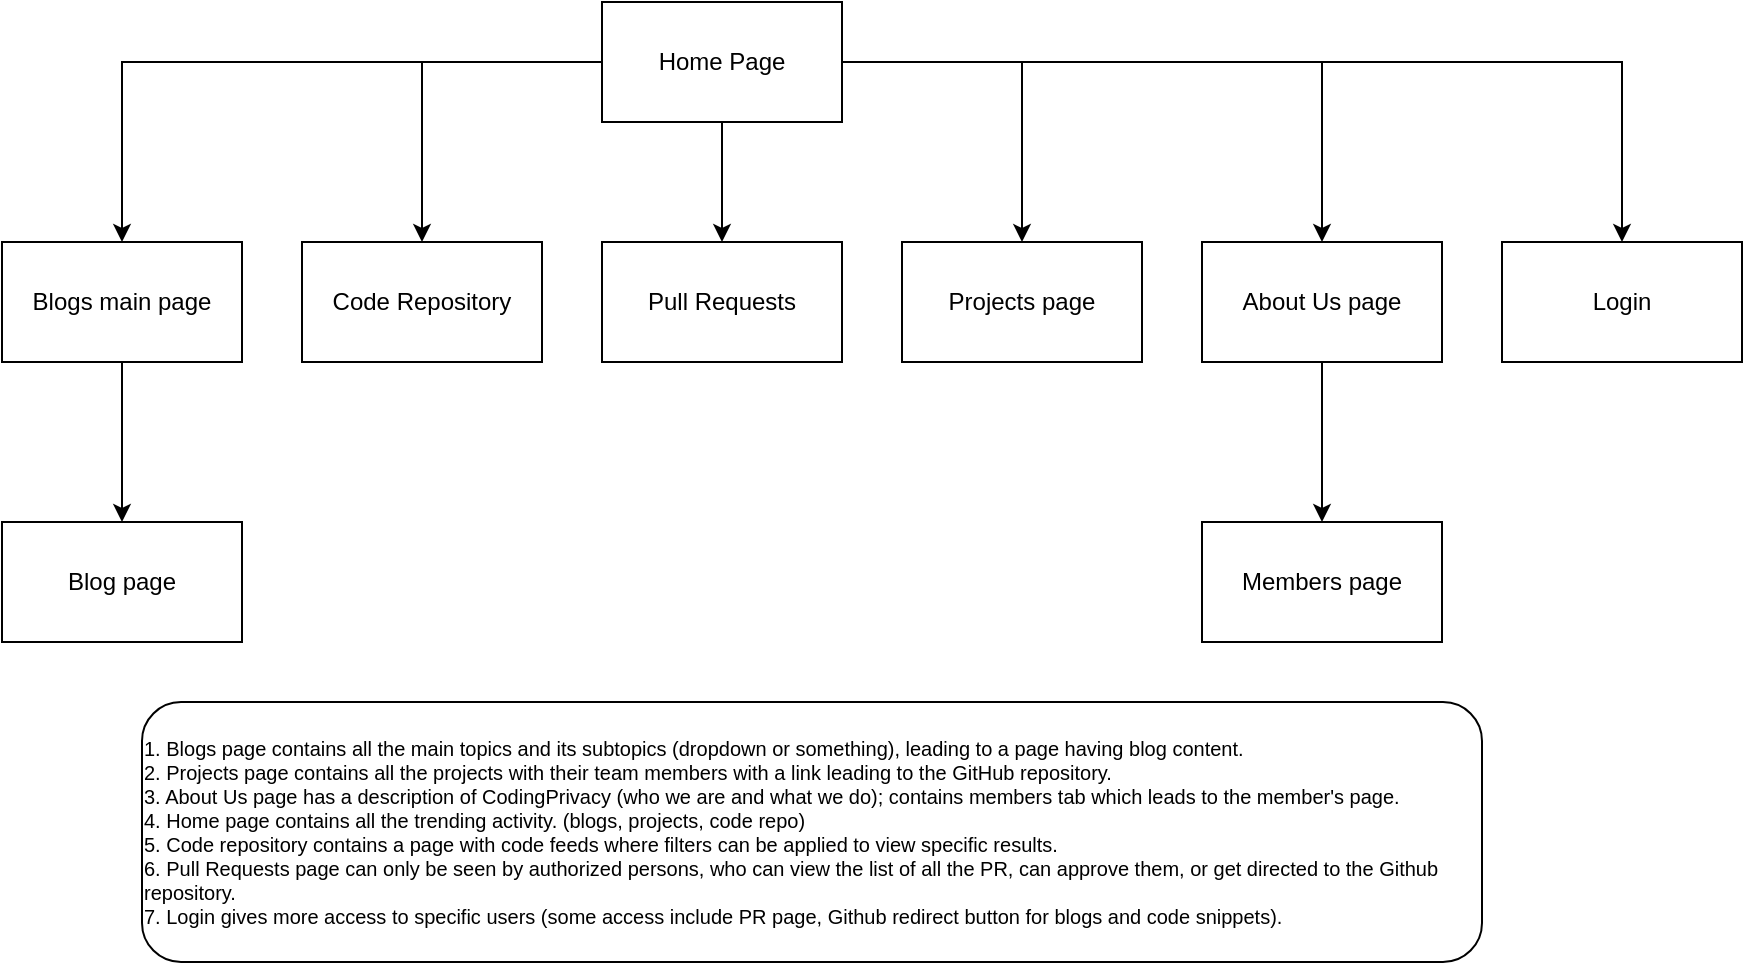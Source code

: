 <mxfile version="13.6.0" type="device"><diagram id="ux1nalhuFoPfDC3Fedyx" name="Page-1"><mxGraphModel dx="868" dy="492" grid="1" gridSize="10" guides="1" tooltips="1" connect="1" arrows="1" fold="1" page="1" pageScale="1" pageWidth="850" pageHeight="1100" math="0" shadow="0"><root><mxCell id="0"/><mxCell id="1" parent="0"/><mxCell id="UR1Cuo38o8wJSTKHY1Jg-7" style="edgeStyle=orthogonalEdgeStyle;rounded=0;orthogonalLoop=1;jettySize=auto;html=1;" edge="1" parent="1" source="UR1Cuo38o8wJSTKHY1Jg-1" target="UR1Cuo38o8wJSTKHY1Jg-2"><mxGeometry relative="1" as="geometry"/></mxCell><mxCell id="UR1Cuo38o8wJSTKHY1Jg-8" style="edgeStyle=orthogonalEdgeStyle;rounded=0;orthogonalLoop=1;jettySize=auto;html=1;" edge="1" parent="1" source="UR1Cuo38o8wJSTKHY1Jg-1" target="UR1Cuo38o8wJSTKHY1Jg-3"><mxGeometry relative="1" as="geometry"/></mxCell><mxCell id="UR1Cuo38o8wJSTKHY1Jg-9" style="edgeStyle=orthogonalEdgeStyle;rounded=0;orthogonalLoop=1;jettySize=auto;html=1;entryX=0.5;entryY=0;entryDx=0;entryDy=0;" edge="1" parent="1" source="UR1Cuo38o8wJSTKHY1Jg-1" target="UR1Cuo38o8wJSTKHY1Jg-4"><mxGeometry relative="1" as="geometry"/></mxCell><mxCell id="UR1Cuo38o8wJSTKHY1Jg-10" style="edgeStyle=orthogonalEdgeStyle;rounded=0;orthogonalLoop=1;jettySize=auto;html=1;entryX=0.5;entryY=0;entryDx=0;entryDy=0;" edge="1" parent="1" source="UR1Cuo38o8wJSTKHY1Jg-1" target="UR1Cuo38o8wJSTKHY1Jg-6"><mxGeometry relative="1" as="geometry"/></mxCell><mxCell id="UR1Cuo38o8wJSTKHY1Jg-11" style="edgeStyle=orthogonalEdgeStyle;rounded=0;orthogonalLoop=1;jettySize=auto;html=1;" edge="1" parent="1" source="UR1Cuo38o8wJSTKHY1Jg-1" target="UR1Cuo38o8wJSTKHY1Jg-5"><mxGeometry relative="1" as="geometry"/></mxCell><mxCell id="UR1Cuo38o8wJSTKHY1Jg-19" style="edgeStyle=orthogonalEdgeStyle;rounded=0;orthogonalLoop=1;jettySize=auto;html=1;" edge="1" parent="1" source="UR1Cuo38o8wJSTKHY1Jg-1" target="UR1Cuo38o8wJSTKHY1Jg-18"><mxGeometry relative="1" as="geometry"/></mxCell><mxCell id="UR1Cuo38o8wJSTKHY1Jg-1" value="Home Page" style="rounded=0;whiteSpace=wrap;html=1;" vertex="1" parent="1"><mxGeometry x="320" y="80" width="120" height="60" as="geometry"/></mxCell><mxCell id="UR1Cuo38o8wJSTKHY1Jg-17" value="" style="edgeStyle=orthogonalEdgeStyle;rounded=0;orthogonalLoop=1;jettySize=auto;html=1;" edge="1" parent="1" source="UR1Cuo38o8wJSTKHY1Jg-2" target="UR1Cuo38o8wJSTKHY1Jg-16"><mxGeometry relative="1" as="geometry"/></mxCell><mxCell id="UR1Cuo38o8wJSTKHY1Jg-2" value="Blogs main page" style="rounded=0;whiteSpace=wrap;html=1;" vertex="1" parent="1"><mxGeometry x="20" y="200" width="120" height="60" as="geometry"/></mxCell><mxCell id="UR1Cuo38o8wJSTKHY1Jg-3" value="Code Repository" style="rounded=0;whiteSpace=wrap;html=1;" vertex="1" parent="1"><mxGeometry x="170" y="200" width="120" height="60" as="geometry"/></mxCell><mxCell id="UR1Cuo38o8wJSTKHY1Jg-4" value="Pull Requests" style="rounded=0;whiteSpace=wrap;html=1;" vertex="1" parent="1"><mxGeometry x="320" y="200" width="120" height="60" as="geometry"/></mxCell><mxCell id="UR1Cuo38o8wJSTKHY1Jg-5" value="Projects page" style="rounded=0;whiteSpace=wrap;html=1;" vertex="1" parent="1"><mxGeometry x="470" y="200" width="120" height="60" as="geometry"/></mxCell><mxCell id="UR1Cuo38o8wJSTKHY1Jg-13" value="" style="edgeStyle=orthogonalEdgeStyle;rounded=0;orthogonalLoop=1;jettySize=auto;html=1;" edge="1" parent="1" source="UR1Cuo38o8wJSTKHY1Jg-6" target="UR1Cuo38o8wJSTKHY1Jg-12"><mxGeometry relative="1" as="geometry"/></mxCell><mxCell id="UR1Cuo38o8wJSTKHY1Jg-6" value="About Us page" style="rounded=0;whiteSpace=wrap;html=1;" vertex="1" parent="1"><mxGeometry x="620" y="200" width="120" height="60" as="geometry"/></mxCell><mxCell id="UR1Cuo38o8wJSTKHY1Jg-12" value="Members page" style="rounded=0;whiteSpace=wrap;html=1;" vertex="1" parent="1"><mxGeometry x="620" y="340" width="120" height="60" as="geometry"/></mxCell><mxCell id="UR1Cuo38o8wJSTKHY1Jg-14" value="&lt;div style=&quot;text-align: left ; font-size: 10px&quot;&gt;&lt;font style=&quot;font-size: 10px&quot;&gt;1. Blogs page contains all the main topics and its subtopics (dropdown or something), leading to a page having blog content.&amp;nbsp;&lt;/font&gt;&lt;/div&gt;&lt;font style=&quot;font-size: 10px&quot;&gt;&lt;div style=&quot;text-align: left&quot;&gt;&lt;span&gt;2. Projects page contains all the projects with their team members with a link leading to the GitHub repository.&amp;nbsp;&lt;/span&gt;&lt;/div&gt;&lt;div style=&quot;text-align: left&quot;&gt;&lt;span&gt;3. About Us page has a description of CodingPrivacy (who we are and what we do); contains members tab which leads to the member's page.&amp;nbsp;&lt;/span&gt;&lt;/div&gt;&lt;div style=&quot;text-align: left&quot;&gt;&lt;span&gt;4. Home page contains all the trending activity. (blogs, projects, code repo)&lt;/span&gt;&lt;/div&gt;&lt;div style=&quot;text-align: left&quot;&gt;&lt;span&gt;5. Code repository contains a page with code feeds where filters can be applied to view specific results.&lt;/span&gt;&lt;/div&gt;&lt;div style=&quot;text-align: left&quot;&gt;6. Pull Requests page can only be seen by authorized persons, who can view the list of all the PR, can approve them, or get directed to the Github repository.&amp;nbsp;&lt;/div&gt;&lt;div style=&quot;text-align: left&quot;&gt;7. Login gives more access to specific users (some access include PR page, Github redirect button for blogs and code snippets).&lt;/div&gt;&lt;/font&gt;" style="rounded=1;whiteSpace=wrap;html=1;" vertex="1" parent="1"><mxGeometry x="90" y="430" width="670" height="130" as="geometry"/></mxCell><mxCell id="UR1Cuo38o8wJSTKHY1Jg-16" value="Blog page" style="rounded=0;whiteSpace=wrap;html=1;" vertex="1" parent="1"><mxGeometry x="20" y="340" width="120" height="60" as="geometry"/></mxCell><mxCell id="UR1Cuo38o8wJSTKHY1Jg-18" value="Login" style="rounded=0;whiteSpace=wrap;html=1;" vertex="1" parent="1"><mxGeometry x="770" y="200" width="120" height="60" as="geometry"/></mxCell></root></mxGraphModel></diagram></mxfile>